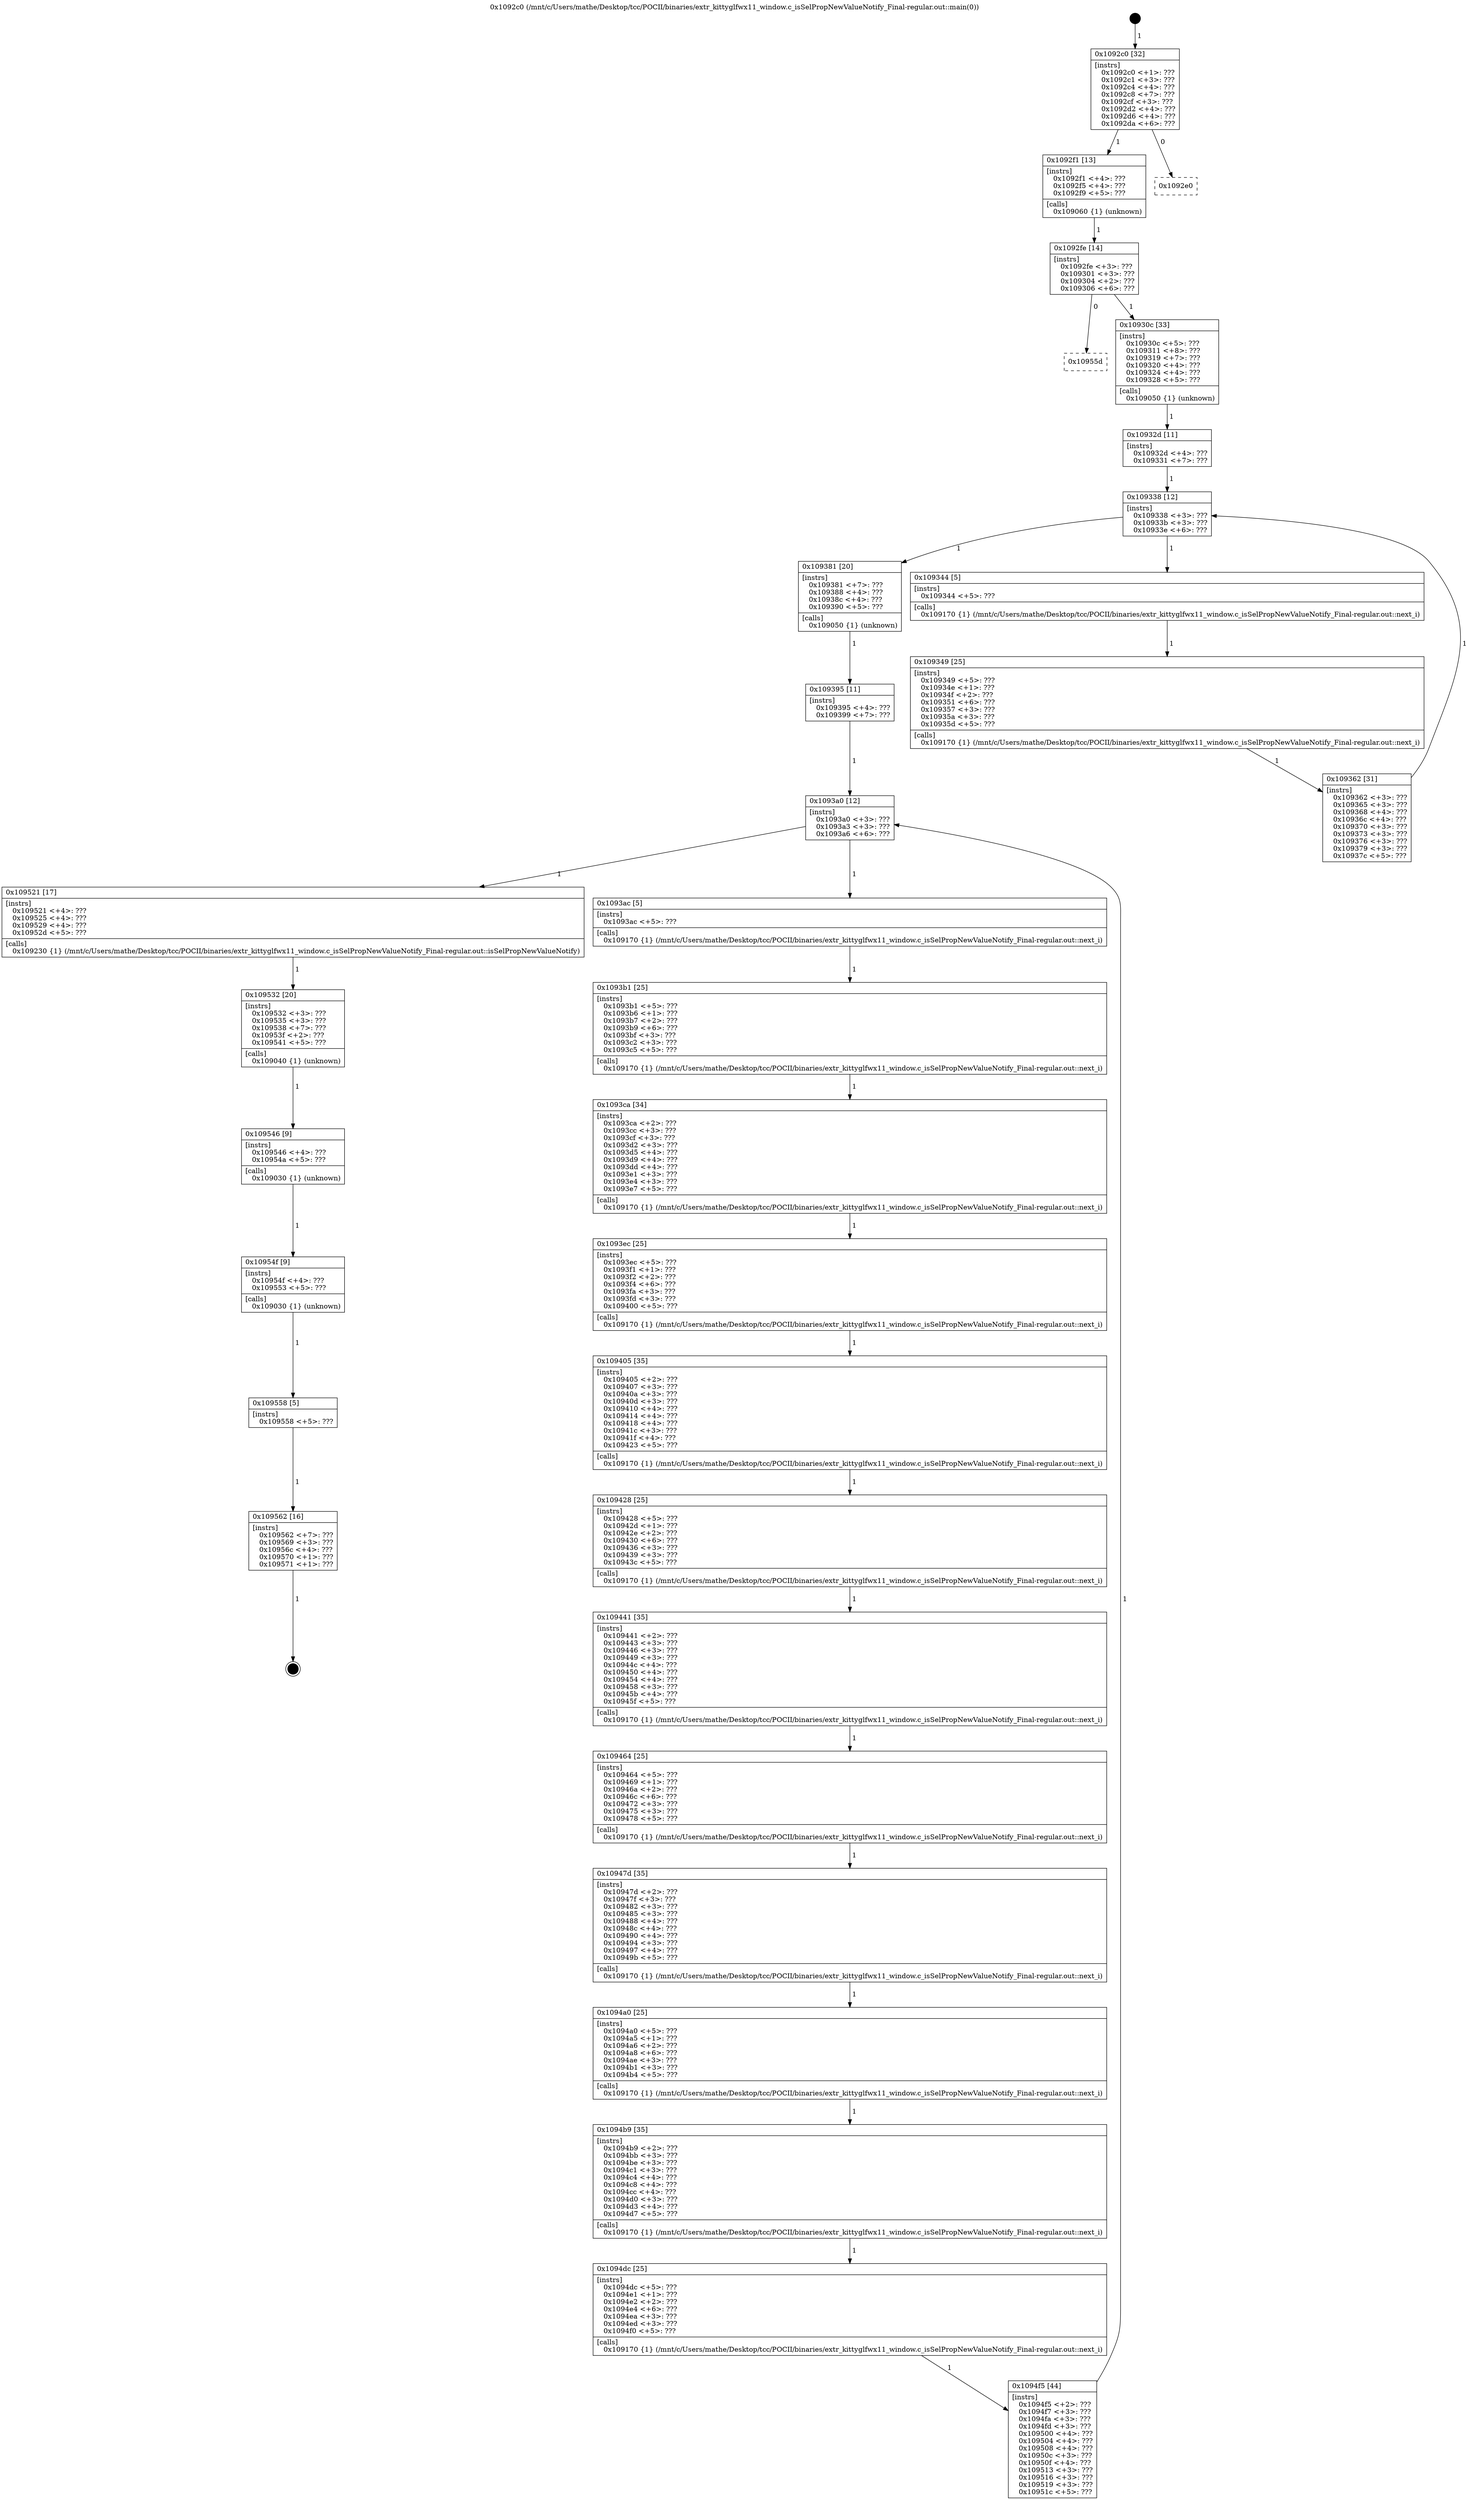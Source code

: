 digraph "0x1092c0" {
  label = "0x1092c0 (/mnt/c/Users/mathe/Desktop/tcc/POCII/binaries/extr_kittyglfwx11_window.c_isSelPropNewValueNotify_Final-regular.out::main(0))"
  labelloc = "t"
  node[shape=record]

  Entry [label="",width=0.3,height=0.3,shape=circle,fillcolor=black,style=filled]
  "0x1092c0" [label="{
     0x1092c0 [32]\l
     | [instrs]\l
     &nbsp;&nbsp;0x1092c0 \<+1\>: ???\l
     &nbsp;&nbsp;0x1092c1 \<+3\>: ???\l
     &nbsp;&nbsp;0x1092c4 \<+4\>: ???\l
     &nbsp;&nbsp;0x1092c8 \<+7\>: ???\l
     &nbsp;&nbsp;0x1092cf \<+3\>: ???\l
     &nbsp;&nbsp;0x1092d2 \<+4\>: ???\l
     &nbsp;&nbsp;0x1092d6 \<+4\>: ???\l
     &nbsp;&nbsp;0x1092da \<+6\>: ???\l
  }"]
  "0x1092f1" [label="{
     0x1092f1 [13]\l
     | [instrs]\l
     &nbsp;&nbsp;0x1092f1 \<+4\>: ???\l
     &nbsp;&nbsp;0x1092f5 \<+4\>: ???\l
     &nbsp;&nbsp;0x1092f9 \<+5\>: ???\l
     | [calls]\l
     &nbsp;&nbsp;0x109060 \{1\} (unknown)\l
  }"]
  "0x1092e0" [label="{
     0x1092e0\l
  }", style=dashed]
  "0x1092fe" [label="{
     0x1092fe [14]\l
     | [instrs]\l
     &nbsp;&nbsp;0x1092fe \<+3\>: ???\l
     &nbsp;&nbsp;0x109301 \<+3\>: ???\l
     &nbsp;&nbsp;0x109304 \<+2\>: ???\l
     &nbsp;&nbsp;0x109306 \<+6\>: ???\l
  }"]
  "0x10955d" [label="{
     0x10955d\l
  }", style=dashed]
  "0x10930c" [label="{
     0x10930c [33]\l
     | [instrs]\l
     &nbsp;&nbsp;0x10930c \<+5\>: ???\l
     &nbsp;&nbsp;0x109311 \<+8\>: ???\l
     &nbsp;&nbsp;0x109319 \<+7\>: ???\l
     &nbsp;&nbsp;0x109320 \<+4\>: ???\l
     &nbsp;&nbsp;0x109324 \<+4\>: ???\l
     &nbsp;&nbsp;0x109328 \<+5\>: ???\l
     | [calls]\l
     &nbsp;&nbsp;0x109050 \{1\} (unknown)\l
  }"]
  Exit [label="",width=0.3,height=0.3,shape=circle,fillcolor=black,style=filled,peripheries=2]
  "0x109338" [label="{
     0x109338 [12]\l
     | [instrs]\l
     &nbsp;&nbsp;0x109338 \<+3\>: ???\l
     &nbsp;&nbsp;0x10933b \<+3\>: ???\l
     &nbsp;&nbsp;0x10933e \<+6\>: ???\l
  }"]
  "0x109381" [label="{
     0x109381 [20]\l
     | [instrs]\l
     &nbsp;&nbsp;0x109381 \<+7\>: ???\l
     &nbsp;&nbsp;0x109388 \<+4\>: ???\l
     &nbsp;&nbsp;0x10938c \<+4\>: ???\l
     &nbsp;&nbsp;0x109390 \<+5\>: ???\l
     | [calls]\l
     &nbsp;&nbsp;0x109050 \{1\} (unknown)\l
  }"]
  "0x109344" [label="{
     0x109344 [5]\l
     | [instrs]\l
     &nbsp;&nbsp;0x109344 \<+5\>: ???\l
     | [calls]\l
     &nbsp;&nbsp;0x109170 \{1\} (/mnt/c/Users/mathe/Desktop/tcc/POCII/binaries/extr_kittyglfwx11_window.c_isSelPropNewValueNotify_Final-regular.out::next_i)\l
  }"]
  "0x109349" [label="{
     0x109349 [25]\l
     | [instrs]\l
     &nbsp;&nbsp;0x109349 \<+5\>: ???\l
     &nbsp;&nbsp;0x10934e \<+1\>: ???\l
     &nbsp;&nbsp;0x10934f \<+2\>: ???\l
     &nbsp;&nbsp;0x109351 \<+6\>: ???\l
     &nbsp;&nbsp;0x109357 \<+3\>: ???\l
     &nbsp;&nbsp;0x10935a \<+3\>: ???\l
     &nbsp;&nbsp;0x10935d \<+5\>: ???\l
     | [calls]\l
     &nbsp;&nbsp;0x109170 \{1\} (/mnt/c/Users/mathe/Desktop/tcc/POCII/binaries/extr_kittyglfwx11_window.c_isSelPropNewValueNotify_Final-regular.out::next_i)\l
  }"]
  "0x109362" [label="{
     0x109362 [31]\l
     | [instrs]\l
     &nbsp;&nbsp;0x109362 \<+3\>: ???\l
     &nbsp;&nbsp;0x109365 \<+3\>: ???\l
     &nbsp;&nbsp;0x109368 \<+4\>: ???\l
     &nbsp;&nbsp;0x10936c \<+4\>: ???\l
     &nbsp;&nbsp;0x109370 \<+3\>: ???\l
     &nbsp;&nbsp;0x109373 \<+3\>: ???\l
     &nbsp;&nbsp;0x109376 \<+3\>: ???\l
     &nbsp;&nbsp;0x109379 \<+3\>: ???\l
     &nbsp;&nbsp;0x10937c \<+5\>: ???\l
  }"]
  "0x10932d" [label="{
     0x10932d [11]\l
     | [instrs]\l
     &nbsp;&nbsp;0x10932d \<+4\>: ???\l
     &nbsp;&nbsp;0x109331 \<+7\>: ???\l
  }"]
  "0x1093a0" [label="{
     0x1093a0 [12]\l
     | [instrs]\l
     &nbsp;&nbsp;0x1093a0 \<+3\>: ???\l
     &nbsp;&nbsp;0x1093a3 \<+3\>: ???\l
     &nbsp;&nbsp;0x1093a6 \<+6\>: ???\l
  }"]
  "0x109521" [label="{
     0x109521 [17]\l
     | [instrs]\l
     &nbsp;&nbsp;0x109521 \<+4\>: ???\l
     &nbsp;&nbsp;0x109525 \<+4\>: ???\l
     &nbsp;&nbsp;0x109529 \<+4\>: ???\l
     &nbsp;&nbsp;0x10952d \<+5\>: ???\l
     | [calls]\l
     &nbsp;&nbsp;0x109230 \{1\} (/mnt/c/Users/mathe/Desktop/tcc/POCII/binaries/extr_kittyglfwx11_window.c_isSelPropNewValueNotify_Final-regular.out::isSelPropNewValueNotify)\l
  }"]
  "0x1093ac" [label="{
     0x1093ac [5]\l
     | [instrs]\l
     &nbsp;&nbsp;0x1093ac \<+5\>: ???\l
     | [calls]\l
     &nbsp;&nbsp;0x109170 \{1\} (/mnt/c/Users/mathe/Desktop/tcc/POCII/binaries/extr_kittyglfwx11_window.c_isSelPropNewValueNotify_Final-regular.out::next_i)\l
  }"]
  "0x1093b1" [label="{
     0x1093b1 [25]\l
     | [instrs]\l
     &nbsp;&nbsp;0x1093b1 \<+5\>: ???\l
     &nbsp;&nbsp;0x1093b6 \<+1\>: ???\l
     &nbsp;&nbsp;0x1093b7 \<+2\>: ???\l
     &nbsp;&nbsp;0x1093b9 \<+6\>: ???\l
     &nbsp;&nbsp;0x1093bf \<+3\>: ???\l
     &nbsp;&nbsp;0x1093c2 \<+3\>: ???\l
     &nbsp;&nbsp;0x1093c5 \<+5\>: ???\l
     | [calls]\l
     &nbsp;&nbsp;0x109170 \{1\} (/mnt/c/Users/mathe/Desktop/tcc/POCII/binaries/extr_kittyglfwx11_window.c_isSelPropNewValueNotify_Final-regular.out::next_i)\l
  }"]
  "0x1093ca" [label="{
     0x1093ca [34]\l
     | [instrs]\l
     &nbsp;&nbsp;0x1093ca \<+2\>: ???\l
     &nbsp;&nbsp;0x1093cc \<+3\>: ???\l
     &nbsp;&nbsp;0x1093cf \<+3\>: ???\l
     &nbsp;&nbsp;0x1093d2 \<+3\>: ???\l
     &nbsp;&nbsp;0x1093d5 \<+4\>: ???\l
     &nbsp;&nbsp;0x1093d9 \<+4\>: ???\l
     &nbsp;&nbsp;0x1093dd \<+4\>: ???\l
     &nbsp;&nbsp;0x1093e1 \<+3\>: ???\l
     &nbsp;&nbsp;0x1093e4 \<+3\>: ???\l
     &nbsp;&nbsp;0x1093e7 \<+5\>: ???\l
     | [calls]\l
     &nbsp;&nbsp;0x109170 \{1\} (/mnt/c/Users/mathe/Desktop/tcc/POCII/binaries/extr_kittyglfwx11_window.c_isSelPropNewValueNotify_Final-regular.out::next_i)\l
  }"]
  "0x1093ec" [label="{
     0x1093ec [25]\l
     | [instrs]\l
     &nbsp;&nbsp;0x1093ec \<+5\>: ???\l
     &nbsp;&nbsp;0x1093f1 \<+1\>: ???\l
     &nbsp;&nbsp;0x1093f2 \<+2\>: ???\l
     &nbsp;&nbsp;0x1093f4 \<+6\>: ???\l
     &nbsp;&nbsp;0x1093fa \<+3\>: ???\l
     &nbsp;&nbsp;0x1093fd \<+3\>: ???\l
     &nbsp;&nbsp;0x109400 \<+5\>: ???\l
     | [calls]\l
     &nbsp;&nbsp;0x109170 \{1\} (/mnt/c/Users/mathe/Desktop/tcc/POCII/binaries/extr_kittyglfwx11_window.c_isSelPropNewValueNotify_Final-regular.out::next_i)\l
  }"]
  "0x109405" [label="{
     0x109405 [35]\l
     | [instrs]\l
     &nbsp;&nbsp;0x109405 \<+2\>: ???\l
     &nbsp;&nbsp;0x109407 \<+3\>: ???\l
     &nbsp;&nbsp;0x10940a \<+3\>: ???\l
     &nbsp;&nbsp;0x10940d \<+3\>: ???\l
     &nbsp;&nbsp;0x109410 \<+4\>: ???\l
     &nbsp;&nbsp;0x109414 \<+4\>: ???\l
     &nbsp;&nbsp;0x109418 \<+4\>: ???\l
     &nbsp;&nbsp;0x10941c \<+3\>: ???\l
     &nbsp;&nbsp;0x10941f \<+4\>: ???\l
     &nbsp;&nbsp;0x109423 \<+5\>: ???\l
     | [calls]\l
     &nbsp;&nbsp;0x109170 \{1\} (/mnt/c/Users/mathe/Desktop/tcc/POCII/binaries/extr_kittyglfwx11_window.c_isSelPropNewValueNotify_Final-regular.out::next_i)\l
  }"]
  "0x109428" [label="{
     0x109428 [25]\l
     | [instrs]\l
     &nbsp;&nbsp;0x109428 \<+5\>: ???\l
     &nbsp;&nbsp;0x10942d \<+1\>: ???\l
     &nbsp;&nbsp;0x10942e \<+2\>: ???\l
     &nbsp;&nbsp;0x109430 \<+6\>: ???\l
     &nbsp;&nbsp;0x109436 \<+3\>: ???\l
     &nbsp;&nbsp;0x109439 \<+3\>: ???\l
     &nbsp;&nbsp;0x10943c \<+5\>: ???\l
     | [calls]\l
     &nbsp;&nbsp;0x109170 \{1\} (/mnt/c/Users/mathe/Desktop/tcc/POCII/binaries/extr_kittyglfwx11_window.c_isSelPropNewValueNotify_Final-regular.out::next_i)\l
  }"]
  "0x109441" [label="{
     0x109441 [35]\l
     | [instrs]\l
     &nbsp;&nbsp;0x109441 \<+2\>: ???\l
     &nbsp;&nbsp;0x109443 \<+3\>: ???\l
     &nbsp;&nbsp;0x109446 \<+3\>: ???\l
     &nbsp;&nbsp;0x109449 \<+3\>: ???\l
     &nbsp;&nbsp;0x10944c \<+4\>: ???\l
     &nbsp;&nbsp;0x109450 \<+4\>: ???\l
     &nbsp;&nbsp;0x109454 \<+4\>: ???\l
     &nbsp;&nbsp;0x109458 \<+3\>: ???\l
     &nbsp;&nbsp;0x10945b \<+4\>: ???\l
     &nbsp;&nbsp;0x10945f \<+5\>: ???\l
     | [calls]\l
     &nbsp;&nbsp;0x109170 \{1\} (/mnt/c/Users/mathe/Desktop/tcc/POCII/binaries/extr_kittyglfwx11_window.c_isSelPropNewValueNotify_Final-regular.out::next_i)\l
  }"]
  "0x109464" [label="{
     0x109464 [25]\l
     | [instrs]\l
     &nbsp;&nbsp;0x109464 \<+5\>: ???\l
     &nbsp;&nbsp;0x109469 \<+1\>: ???\l
     &nbsp;&nbsp;0x10946a \<+2\>: ???\l
     &nbsp;&nbsp;0x10946c \<+6\>: ???\l
     &nbsp;&nbsp;0x109472 \<+3\>: ???\l
     &nbsp;&nbsp;0x109475 \<+3\>: ???\l
     &nbsp;&nbsp;0x109478 \<+5\>: ???\l
     | [calls]\l
     &nbsp;&nbsp;0x109170 \{1\} (/mnt/c/Users/mathe/Desktop/tcc/POCII/binaries/extr_kittyglfwx11_window.c_isSelPropNewValueNotify_Final-regular.out::next_i)\l
  }"]
  "0x10947d" [label="{
     0x10947d [35]\l
     | [instrs]\l
     &nbsp;&nbsp;0x10947d \<+2\>: ???\l
     &nbsp;&nbsp;0x10947f \<+3\>: ???\l
     &nbsp;&nbsp;0x109482 \<+3\>: ???\l
     &nbsp;&nbsp;0x109485 \<+3\>: ???\l
     &nbsp;&nbsp;0x109488 \<+4\>: ???\l
     &nbsp;&nbsp;0x10948c \<+4\>: ???\l
     &nbsp;&nbsp;0x109490 \<+4\>: ???\l
     &nbsp;&nbsp;0x109494 \<+3\>: ???\l
     &nbsp;&nbsp;0x109497 \<+4\>: ???\l
     &nbsp;&nbsp;0x10949b \<+5\>: ???\l
     | [calls]\l
     &nbsp;&nbsp;0x109170 \{1\} (/mnt/c/Users/mathe/Desktop/tcc/POCII/binaries/extr_kittyglfwx11_window.c_isSelPropNewValueNotify_Final-regular.out::next_i)\l
  }"]
  "0x1094a0" [label="{
     0x1094a0 [25]\l
     | [instrs]\l
     &nbsp;&nbsp;0x1094a0 \<+5\>: ???\l
     &nbsp;&nbsp;0x1094a5 \<+1\>: ???\l
     &nbsp;&nbsp;0x1094a6 \<+2\>: ???\l
     &nbsp;&nbsp;0x1094a8 \<+6\>: ???\l
     &nbsp;&nbsp;0x1094ae \<+3\>: ???\l
     &nbsp;&nbsp;0x1094b1 \<+3\>: ???\l
     &nbsp;&nbsp;0x1094b4 \<+5\>: ???\l
     | [calls]\l
     &nbsp;&nbsp;0x109170 \{1\} (/mnt/c/Users/mathe/Desktop/tcc/POCII/binaries/extr_kittyglfwx11_window.c_isSelPropNewValueNotify_Final-regular.out::next_i)\l
  }"]
  "0x1094b9" [label="{
     0x1094b9 [35]\l
     | [instrs]\l
     &nbsp;&nbsp;0x1094b9 \<+2\>: ???\l
     &nbsp;&nbsp;0x1094bb \<+3\>: ???\l
     &nbsp;&nbsp;0x1094be \<+3\>: ???\l
     &nbsp;&nbsp;0x1094c1 \<+3\>: ???\l
     &nbsp;&nbsp;0x1094c4 \<+4\>: ???\l
     &nbsp;&nbsp;0x1094c8 \<+4\>: ???\l
     &nbsp;&nbsp;0x1094cc \<+4\>: ???\l
     &nbsp;&nbsp;0x1094d0 \<+3\>: ???\l
     &nbsp;&nbsp;0x1094d3 \<+4\>: ???\l
     &nbsp;&nbsp;0x1094d7 \<+5\>: ???\l
     | [calls]\l
     &nbsp;&nbsp;0x109170 \{1\} (/mnt/c/Users/mathe/Desktop/tcc/POCII/binaries/extr_kittyglfwx11_window.c_isSelPropNewValueNotify_Final-regular.out::next_i)\l
  }"]
  "0x1094dc" [label="{
     0x1094dc [25]\l
     | [instrs]\l
     &nbsp;&nbsp;0x1094dc \<+5\>: ???\l
     &nbsp;&nbsp;0x1094e1 \<+1\>: ???\l
     &nbsp;&nbsp;0x1094e2 \<+2\>: ???\l
     &nbsp;&nbsp;0x1094e4 \<+6\>: ???\l
     &nbsp;&nbsp;0x1094ea \<+3\>: ???\l
     &nbsp;&nbsp;0x1094ed \<+3\>: ???\l
     &nbsp;&nbsp;0x1094f0 \<+5\>: ???\l
     | [calls]\l
     &nbsp;&nbsp;0x109170 \{1\} (/mnt/c/Users/mathe/Desktop/tcc/POCII/binaries/extr_kittyglfwx11_window.c_isSelPropNewValueNotify_Final-regular.out::next_i)\l
  }"]
  "0x1094f5" [label="{
     0x1094f5 [44]\l
     | [instrs]\l
     &nbsp;&nbsp;0x1094f5 \<+2\>: ???\l
     &nbsp;&nbsp;0x1094f7 \<+3\>: ???\l
     &nbsp;&nbsp;0x1094fa \<+3\>: ???\l
     &nbsp;&nbsp;0x1094fd \<+3\>: ???\l
     &nbsp;&nbsp;0x109500 \<+4\>: ???\l
     &nbsp;&nbsp;0x109504 \<+4\>: ???\l
     &nbsp;&nbsp;0x109508 \<+4\>: ???\l
     &nbsp;&nbsp;0x10950c \<+3\>: ???\l
     &nbsp;&nbsp;0x10950f \<+4\>: ???\l
     &nbsp;&nbsp;0x109513 \<+3\>: ???\l
     &nbsp;&nbsp;0x109516 \<+3\>: ???\l
     &nbsp;&nbsp;0x109519 \<+3\>: ???\l
     &nbsp;&nbsp;0x10951c \<+5\>: ???\l
  }"]
  "0x109395" [label="{
     0x109395 [11]\l
     | [instrs]\l
     &nbsp;&nbsp;0x109395 \<+4\>: ???\l
     &nbsp;&nbsp;0x109399 \<+7\>: ???\l
  }"]
  "0x109532" [label="{
     0x109532 [20]\l
     | [instrs]\l
     &nbsp;&nbsp;0x109532 \<+3\>: ???\l
     &nbsp;&nbsp;0x109535 \<+3\>: ???\l
     &nbsp;&nbsp;0x109538 \<+7\>: ???\l
     &nbsp;&nbsp;0x10953f \<+2\>: ???\l
     &nbsp;&nbsp;0x109541 \<+5\>: ???\l
     | [calls]\l
     &nbsp;&nbsp;0x109040 \{1\} (unknown)\l
  }"]
  "0x109546" [label="{
     0x109546 [9]\l
     | [instrs]\l
     &nbsp;&nbsp;0x109546 \<+4\>: ???\l
     &nbsp;&nbsp;0x10954a \<+5\>: ???\l
     | [calls]\l
     &nbsp;&nbsp;0x109030 \{1\} (unknown)\l
  }"]
  "0x10954f" [label="{
     0x10954f [9]\l
     | [instrs]\l
     &nbsp;&nbsp;0x10954f \<+4\>: ???\l
     &nbsp;&nbsp;0x109553 \<+5\>: ???\l
     | [calls]\l
     &nbsp;&nbsp;0x109030 \{1\} (unknown)\l
  }"]
  "0x109558" [label="{
     0x109558 [5]\l
     | [instrs]\l
     &nbsp;&nbsp;0x109558 \<+5\>: ???\l
  }"]
  "0x109562" [label="{
     0x109562 [16]\l
     | [instrs]\l
     &nbsp;&nbsp;0x109562 \<+7\>: ???\l
     &nbsp;&nbsp;0x109569 \<+3\>: ???\l
     &nbsp;&nbsp;0x10956c \<+4\>: ???\l
     &nbsp;&nbsp;0x109570 \<+1\>: ???\l
     &nbsp;&nbsp;0x109571 \<+1\>: ???\l
  }"]
  Entry -> "0x1092c0" [label=" 1"]
  "0x1092c0" -> "0x1092f1" [label=" 1"]
  "0x1092c0" -> "0x1092e0" [label=" 0"]
  "0x1092f1" -> "0x1092fe" [label=" 1"]
  "0x1092fe" -> "0x10955d" [label=" 0"]
  "0x1092fe" -> "0x10930c" [label=" 1"]
  "0x109562" -> Exit [label=" 1"]
  "0x10930c" -> "0x10932d" [label=" 1"]
  "0x109338" -> "0x109381" [label=" 1"]
  "0x109338" -> "0x109344" [label=" 1"]
  "0x109344" -> "0x109349" [label=" 1"]
  "0x109349" -> "0x109362" [label=" 1"]
  "0x10932d" -> "0x109338" [label=" 1"]
  "0x109362" -> "0x109338" [label=" 1"]
  "0x109381" -> "0x109395" [label=" 1"]
  "0x1093a0" -> "0x109521" [label=" 1"]
  "0x1093a0" -> "0x1093ac" [label=" 1"]
  "0x1093ac" -> "0x1093b1" [label=" 1"]
  "0x1093b1" -> "0x1093ca" [label=" 1"]
  "0x1093ca" -> "0x1093ec" [label=" 1"]
  "0x1093ec" -> "0x109405" [label=" 1"]
  "0x109405" -> "0x109428" [label=" 1"]
  "0x109428" -> "0x109441" [label=" 1"]
  "0x109441" -> "0x109464" [label=" 1"]
  "0x109464" -> "0x10947d" [label=" 1"]
  "0x10947d" -> "0x1094a0" [label=" 1"]
  "0x1094a0" -> "0x1094b9" [label=" 1"]
  "0x1094b9" -> "0x1094dc" [label=" 1"]
  "0x1094dc" -> "0x1094f5" [label=" 1"]
  "0x109395" -> "0x1093a0" [label=" 1"]
  "0x1094f5" -> "0x1093a0" [label=" 1"]
  "0x109521" -> "0x109532" [label=" 1"]
  "0x109532" -> "0x109546" [label=" 1"]
  "0x109546" -> "0x10954f" [label=" 1"]
  "0x10954f" -> "0x109558" [label=" 1"]
  "0x109558" -> "0x109562" [label=" 1"]
}
